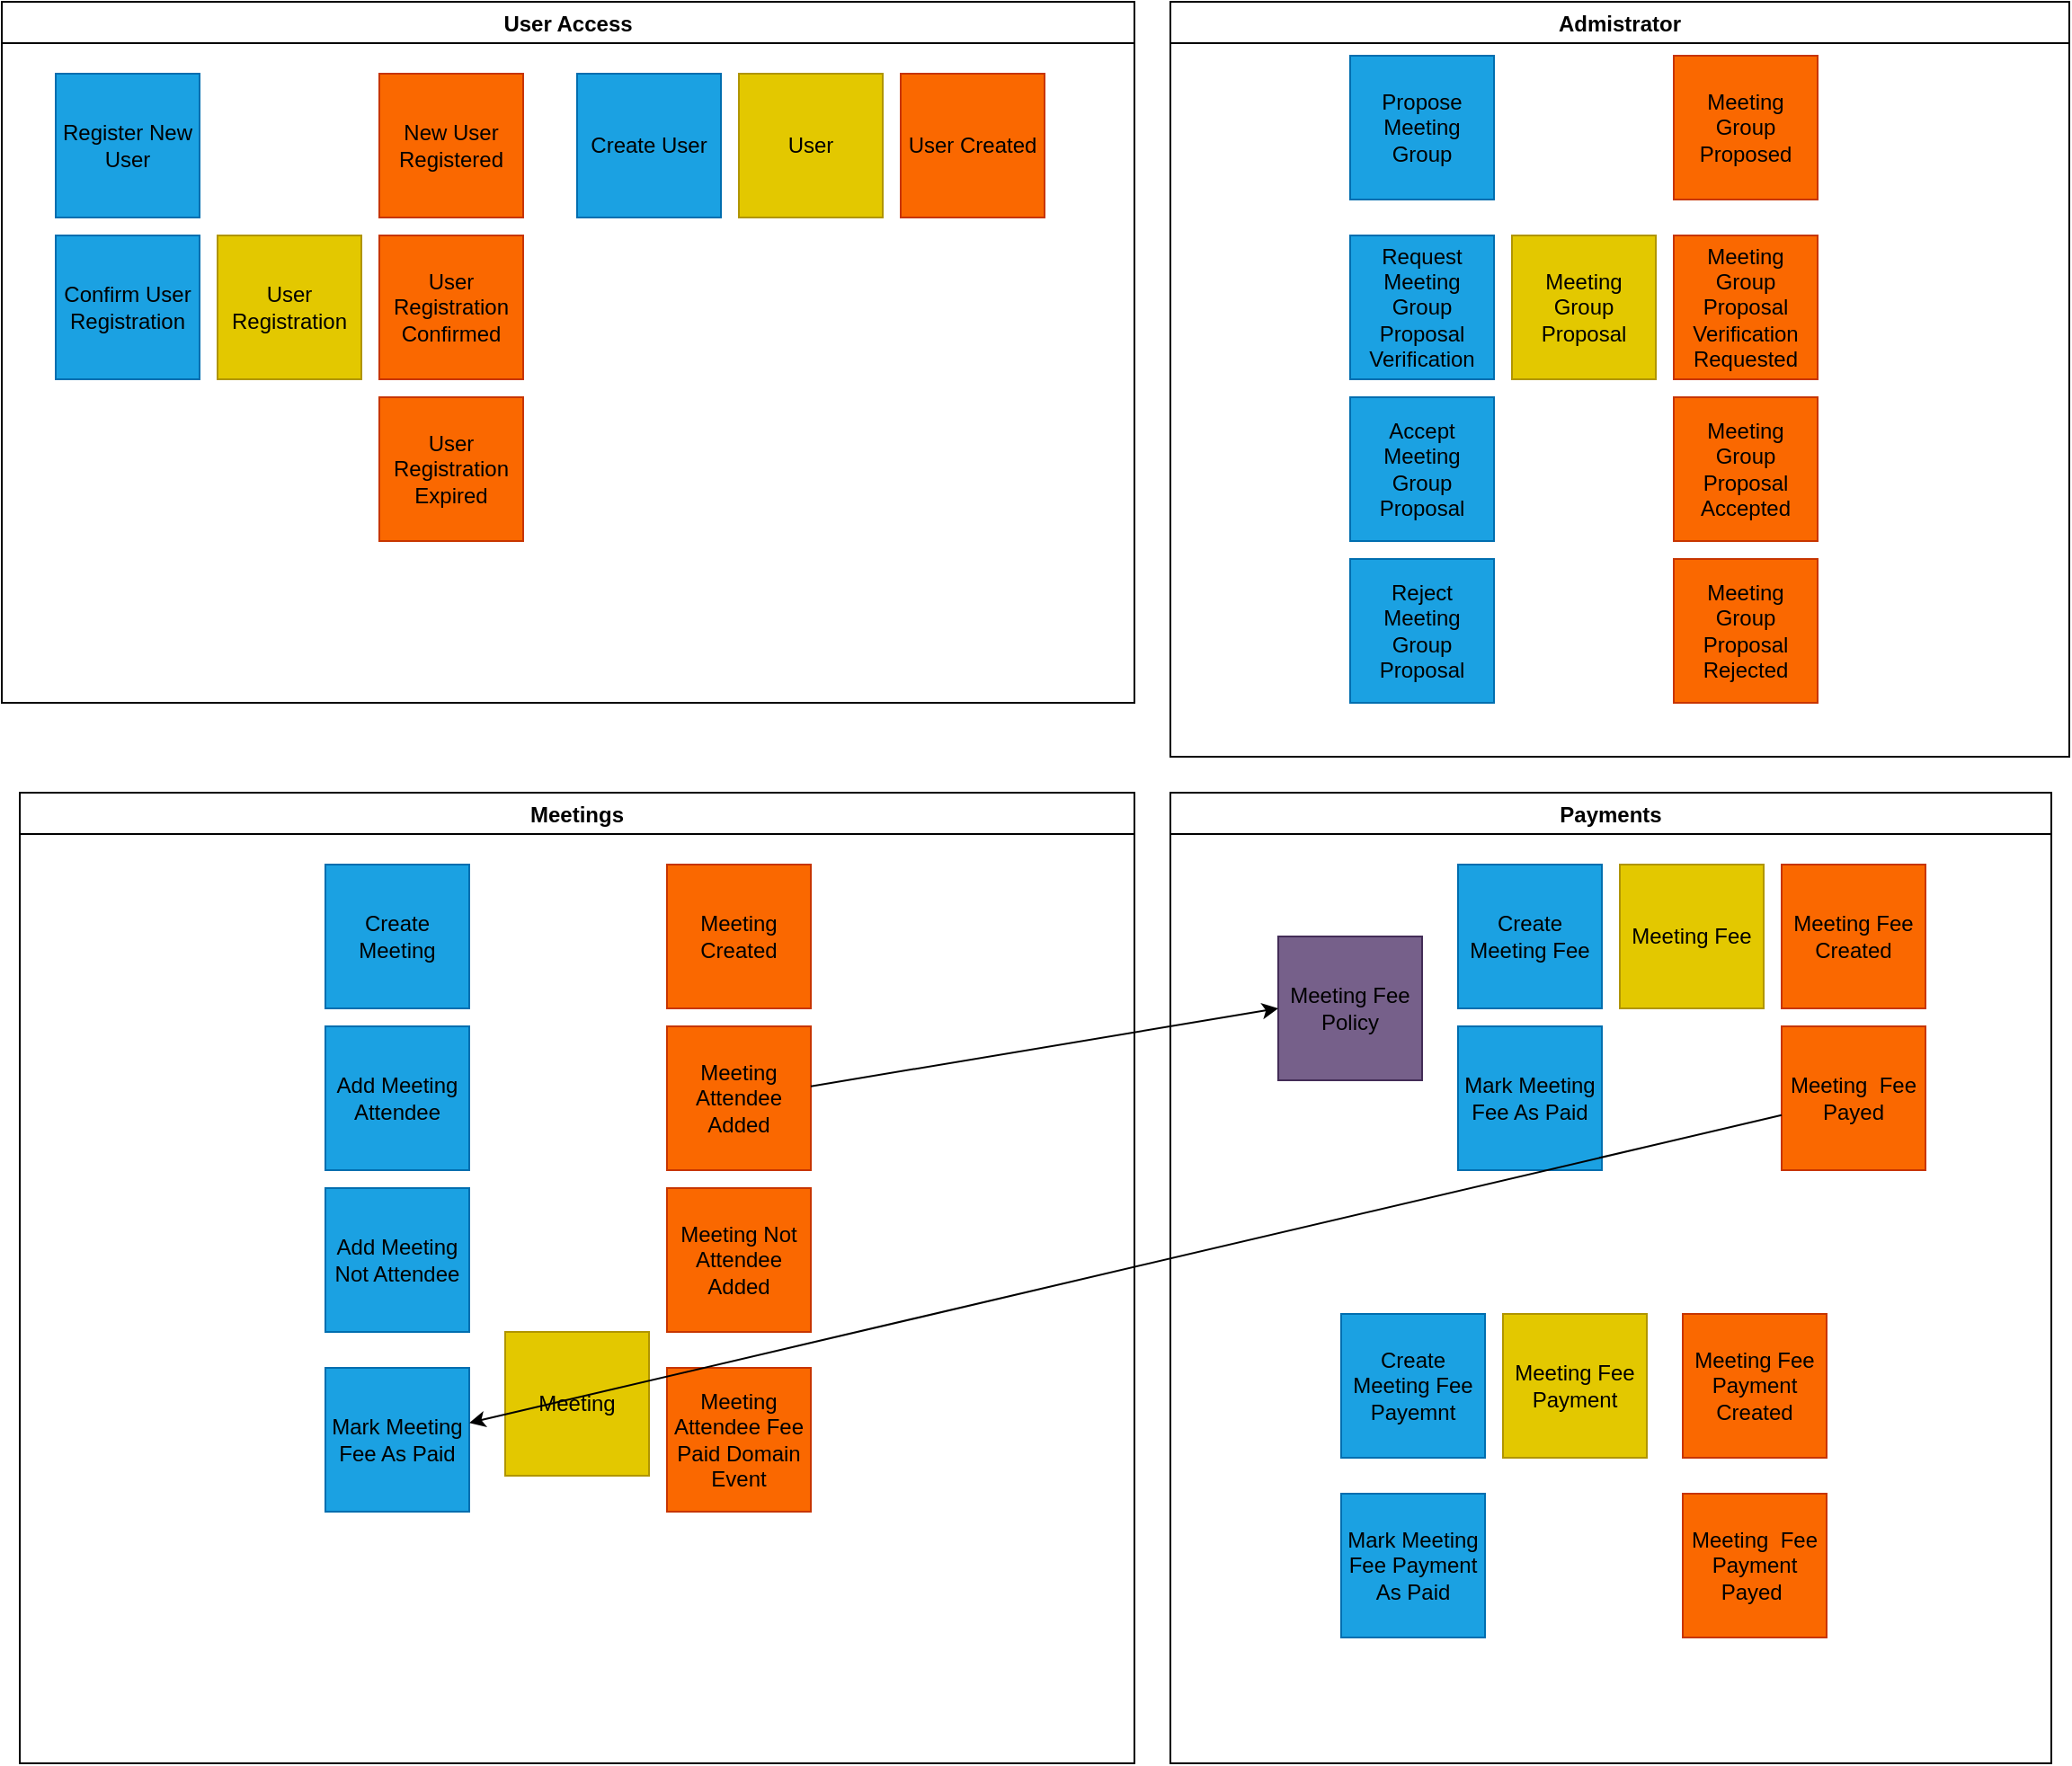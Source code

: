 <mxfile>
    <diagram id="FqpHAh1YXtVMvnXeiiRd" name="第1頁">
        <mxGraphModel dx="1066" dy="790" grid="1" gridSize="10" guides="1" tooltips="1" connect="1" arrows="1" fold="1" page="1" pageScale="1" pageWidth="1200" pageHeight="1600" math="0" shadow="0">
            <root>
                <mxCell id="0"/>
                <mxCell id="1" parent="0"/>
                <mxCell id="3" value="User Access" style="swimlane;" parent="1" vertex="1">
                    <mxGeometry x="50" y="70" width="630" height="390" as="geometry"/>
                </mxCell>
                <mxCell id="7" value="&lt;span style=&quot;color: rgb(0 , 0 , 0)&quot;&gt;User Registration Confirmed&lt;/span&gt;" style="whiteSpace=wrap;html=1;aspect=fixed;fontColor=#000000;fillColor=#fa6800;strokeColor=#C73500;" parent="3" vertex="1">
                    <mxGeometry x="210" y="130" width="80" height="80" as="geometry"/>
                </mxCell>
                <mxCell id="8" value="&lt;span style=&quot;color: rgb(0 , 0 , 0)&quot;&gt;User Registration Expired&lt;/span&gt;" style="whiteSpace=wrap;html=1;aspect=fixed;fontColor=#000000;fillColor=#fa6800;strokeColor=#C73500;" parent="3" vertex="1">
                    <mxGeometry x="210" y="220" width="80" height="80" as="geometry"/>
                </mxCell>
                <mxCell id="9" value="Create User" style="whiteSpace=wrap;html=1;aspect=fixed;fontColor=#000000;fillColor=#1ba1e2;strokeColor=#006EAF;" parent="3" vertex="1">
                    <mxGeometry x="320" y="40" width="80" height="80" as="geometry"/>
                </mxCell>
                <mxCell id="10" value="&lt;span style=&quot;color: rgb(0 , 0 , 0)&quot;&gt;User Created&lt;/span&gt;" style="whiteSpace=wrap;html=1;aspect=fixed;fontColor=#000000;fillColor=#fa6800;strokeColor=#C73500;" parent="3" vertex="1">
                    <mxGeometry x="500" y="40" width="80" height="80" as="geometry"/>
                </mxCell>
                <mxCell id="11" value="User" style="whiteSpace=wrap;html=1;aspect=fixed;fillColor=#e3c800;fontColor=#000000;strokeColor=#B09500;" parent="3" vertex="1">
                    <mxGeometry x="410" y="40" width="80" height="80" as="geometry"/>
                </mxCell>
                <mxCell id="12" value="Register New User" style="whiteSpace=wrap;html=1;aspect=fixed;fillColor=#1ba1e2;fontColor=#000000;strokeColor=#006EAF;" parent="3" vertex="1">
                    <mxGeometry x="30" y="40" width="80" height="80" as="geometry"/>
                </mxCell>
                <mxCell id="13" value="Confirm User Registration" style="whiteSpace=wrap;html=1;aspect=fixed;fontColor=#000000;fillColor=#1ba1e2;strokeColor=#006EAF;" parent="3" vertex="1">
                    <mxGeometry x="30" y="130" width="80" height="80" as="geometry"/>
                </mxCell>
                <mxCell id="14" value="User Registration" style="whiteSpace=wrap;html=1;aspect=fixed;fillColor=#e3c800;fontColor=#000000;strokeColor=#B09500;" parent="3" vertex="1">
                    <mxGeometry x="120" y="130" width="80" height="80" as="geometry"/>
                </mxCell>
                <mxCell id="15" value="&lt;span style=&quot;color: rgb(0 , 0 , 0)&quot;&gt;New User Registered&lt;/span&gt;" style="whiteSpace=wrap;html=1;aspect=fixed;fontColor=#000000;fillColor=#fa6800;strokeColor=#C73500;" parent="3" vertex="1">
                    <mxGeometry x="210" y="40" width="80" height="80" as="geometry"/>
                </mxCell>
                <mxCell id="4" value="Meetings" style="swimlane;startSize=23;" parent="1" vertex="1">
                    <mxGeometry x="60" y="510" width="620" height="540" as="geometry"/>
                </mxCell>
                <mxCell id="25" value="Create Meeting" style="whiteSpace=wrap;html=1;aspect=fixed;fontColor=#000000;fillColor=#1ba1e2;strokeColor=#006EAF;" parent="4" vertex="1">
                    <mxGeometry x="170" y="40" width="80" height="80" as="geometry"/>
                </mxCell>
                <mxCell id="26" value="Meeting" style="whiteSpace=wrap;html=1;aspect=fixed;fillColor=#e3c800;fontColor=#000000;strokeColor=#B09500;" parent="4" vertex="1">
                    <mxGeometry x="270" y="300" width="80" height="80" as="geometry"/>
                </mxCell>
                <mxCell id="27" value="&lt;span style=&quot;color: rgb(0 , 0 , 0)&quot;&gt;Meeting Created&lt;/span&gt;" style="whiteSpace=wrap;html=1;aspect=fixed;fontColor=#000000;fillColor=#fa6800;strokeColor=#C73500;" parent="4" vertex="1">
                    <mxGeometry x="360" y="40" width="80" height="80" as="geometry"/>
                </mxCell>
                <mxCell id="28" value="&lt;span style=&quot;color: rgb(0 , 0 , 0)&quot;&gt;Add Meeting Attendee&lt;/span&gt;" style="whiteSpace=wrap;html=1;aspect=fixed;fillColor=#1ba1e2;fontColor=#ffffff;strokeColor=#006EAF;" parent="4" vertex="1">
                    <mxGeometry x="170" y="130" width="80" height="80" as="geometry"/>
                </mxCell>
                <mxCell id="29" value="&lt;span style=&quot;color: rgb(0 , 0 , 0)&quot;&gt;Add Meeting Not Attendee&lt;/span&gt;" style="whiteSpace=wrap;html=1;aspect=fixed;fillColor=#1ba1e2;fontColor=#ffffff;strokeColor=#006EAF;" parent="4" vertex="1">
                    <mxGeometry x="170" y="220" width="80" height="80" as="geometry"/>
                </mxCell>
                <mxCell id="38" value="&lt;span style=&quot;color: rgb(0 , 0 , 0)&quot;&gt;Meeting Attendee Added&lt;/span&gt;" style="whiteSpace=wrap;html=1;aspect=fixed;fillColor=#fa6800;fontColor=#000000;strokeColor=#C73500;" parent="4" vertex="1">
                    <mxGeometry x="360" y="130" width="80" height="80" as="geometry"/>
                </mxCell>
                <mxCell id="39" value="&lt;span style=&quot;color: rgb(0 , 0 , 0)&quot;&gt;Meeting Not Attendee Added&lt;/span&gt;" style="whiteSpace=wrap;html=1;aspect=fixed;fillColor=#fa6800;fontColor=#000000;strokeColor=#C73500;" parent="4" vertex="1">
                    <mxGeometry x="360" y="220" width="80" height="80" as="geometry"/>
                </mxCell>
                <mxCell id="65" value="&lt;span&gt;Mark Meeting Fee As Paid&lt;/span&gt;" style="whiteSpace=wrap;html=1;aspect=fixed;fontColor=#000000;fillColor=#1ba1e2;strokeColor=#006EAF;" vertex="1" parent="4">
                    <mxGeometry x="170" y="320" width="80" height="80" as="geometry"/>
                </mxCell>
                <mxCell id="66" value="Meeting Attendee Fee Paid Domain Event" style="whiteSpace=wrap;html=1;aspect=fixed;fillColor=#fa6800;fontColor=#000000;strokeColor=#C73500;" vertex="1" parent="4">
                    <mxGeometry x="360" y="320" width="80" height="80" as="geometry"/>
                </mxCell>
                <mxCell id="5" value="Payments" style="swimlane;" parent="1" vertex="1">
                    <mxGeometry x="700" y="510" width="490" height="540" as="geometry"/>
                </mxCell>
                <mxCell id="40" value="Meeting Fee Created" style="whiteSpace=wrap;html=1;aspect=fixed;fillColor=#fa6800;fontColor=#000000;strokeColor=#C73500;" parent="5" vertex="1">
                    <mxGeometry x="340" y="40" width="80" height="80" as="geometry"/>
                </mxCell>
                <mxCell id="41" value="Create Meeting Fee" style="whiteSpace=wrap;html=1;aspect=fixed;fontColor=#000000;fillColor=#1ba1e2;strokeColor=#006EAF;" parent="5" vertex="1">
                    <mxGeometry x="160" y="40" width="80" height="80" as="geometry"/>
                </mxCell>
                <mxCell id="42" value="Meeting Fee" style="whiteSpace=wrap;html=1;aspect=fixed;fillColor=#e3c800;fontColor=#000000;strokeColor=#B09500;" parent="5" vertex="1">
                    <mxGeometry x="250" y="40" width="80" height="80" as="geometry"/>
                </mxCell>
                <mxCell id="43" value="Meeting Fee Payment Created" style="whiteSpace=wrap;html=1;aspect=fixed;fillColor=#fa6800;fontColor=#000000;strokeColor=#C73500;" parent="5" vertex="1">
                    <mxGeometry x="285" y="290" width="80" height="80" as="geometry"/>
                </mxCell>
                <mxCell id="44" value="Create Meeting Fee Payemnt" style="whiteSpace=wrap;html=1;aspect=fixed;fontColor=#000000;fillColor=#1ba1e2;strokeColor=#006EAF;" parent="5" vertex="1">
                    <mxGeometry x="95" y="290" width="80" height="80" as="geometry"/>
                </mxCell>
                <mxCell id="45" value="Meeting Fee Payment" style="whiteSpace=wrap;html=1;aspect=fixed;fillColor=#e3c800;fontColor=#000000;strokeColor=#B09500;" parent="5" vertex="1">
                    <mxGeometry x="185" y="290" width="80" height="80" as="geometry"/>
                </mxCell>
                <mxCell id="46" value="Mark Meeting Fee Payment As Paid" style="whiteSpace=wrap;html=1;aspect=fixed;fontColor=#000000;fillColor=#1ba1e2;strokeColor=#006EAF;" parent="5" vertex="1">
                    <mxGeometry x="95" y="390" width="80" height="80" as="geometry"/>
                </mxCell>
                <mxCell id="47" value="&lt;span style=&quot;color: rgb(0 , 0 , 0)&quot;&gt;Meeting&amp;nbsp; Fee Payment Payed&amp;nbsp;&lt;/span&gt;" style="whiteSpace=wrap;html=1;aspect=fixed;fillColor=#fa6800;fontColor=#000000;strokeColor=#C73500;" parent="5" vertex="1">
                    <mxGeometry x="285" y="390" width="80" height="80" as="geometry"/>
                </mxCell>
                <mxCell id="48" value="&lt;span&gt;Mark Meeting Fee As Paid&lt;/span&gt;" style="whiteSpace=wrap;html=1;aspect=fixed;fontColor=#000000;fillColor=#1ba1e2;strokeColor=#006EAF;" parent="5" vertex="1">
                    <mxGeometry x="160" y="130" width="80" height="80" as="geometry"/>
                </mxCell>
                <mxCell id="49" value="&lt;span style=&quot;color: rgb(0 , 0 , 0)&quot;&gt;Meeting&amp;nbsp; Fee Payed&lt;/span&gt;" style="whiteSpace=wrap;html=1;aspect=fixed;fillColor=#fa6800;fontColor=#000000;strokeColor=#C73500;" parent="5" vertex="1">
                    <mxGeometry x="340" y="130" width="80" height="80" as="geometry"/>
                </mxCell>
                <mxCell id="60" value="Meeting Fee Payment" style="whiteSpace=wrap;html=1;aspect=fixed;fillColor=#e3c800;fontColor=#000000;strokeColor=#B09500;" parent="5" vertex="1">
                    <mxGeometry x="185" y="290" width="80" height="80" as="geometry"/>
                </mxCell>
                <mxCell id="61" value="Meeting Fee Payment Created" style="whiteSpace=wrap;html=1;aspect=fixed;fillColor=#fa6800;fontColor=#000000;strokeColor=#C73500;" parent="5" vertex="1">
                    <mxGeometry x="285" y="290" width="80" height="80" as="geometry"/>
                </mxCell>
                <mxCell id="62" value="Meeting Fee Policy" style="whiteSpace=wrap;html=1;aspect=fixed;fillColor=#76608a;fontColor=#000000;strokeColor=#432D57;" vertex="1" parent="5">
                    <mxGeometry x="60" y="80" width="80" height="80" as="geometry"/>
                </mxCell>
                <mxCell id="6" value="Admistrator" style="swimlane;" parent="1" vertex="1">
                    <mxGeometry x="700" y="70" width="500" height="420" as="geometry"/>
                </mxCell>
                <mxCell id="16" value="Propose Meeting Group" style="whiteSpace=wrap;html=1;aspect=fixed;fontColor=#000000;fillColor=#1ba1e2;strokeColor=#006EAF;" parent="6" vertex="1">
                    <mxGeometry x="100" y="30" width="80" height="80" as="geometry"/>
                </mxCell>
                <mxCell id="17" value="&lt;span style=&quot;color: rgb(0 , 0 , 0)&quot;&gt;Meeting Group Proposed&lt;/span&gt;" style="whiteSpace=wrap;html=1;aspect=fixed;fillColor=#fa6800;fontColor=#000000;strokeColor=#C73500;" parent="6" vertex="1">
                    <mxGeometry x="280" y="30" width="80" height="80" as="geometry"/>
                </mxCell>
                <mxCell id="18" value="Meeting Group Proposal" style="whiteSpace=wrap;html=1;aspect=fixed;fillColor=#e3c800;fontColor=#000000;strokeColor=#B09500;" parent="6" vertex="1">
                    <mxGeometry x="190" y="130" width="80" height="80" as="geometry"/>
                </mxCell>
                <mxCell id="19" value="Request Meeting Group Proposal Verification" style="whiteSpace=wrap;html=1;aspect=fixed;fontColor=#000000;fillColor=#1ba1e2;strokeColor=#006EAF;" parent="6" vertex="1">
                    <mxGeometry x="100" y="130" width="80" height="80" as="geometry"/>
                </mxCell>
                <mxCell id="20" value="&lt;span style=&quot;color: rgb(0 , 0 , 0)&quot;&gt;Meeting Group Proposal Verification Requested&lt;/span&gt;" style="whiteSpace=wrap;html=1;aspect=fixed;fontColor=#000000;fillColor=#fa6800;strokeColor=#C73500;" parent="6" vertex="1">
                    <mxGeometry x="280" y="130" width="80" height="80" as="geometry"/>
                </mxCell>
                <mxCell id="21" value="Accept Meeting Group Proposal" style="whiteSpace=wrap;html=1;aspect=fixed;fontColor=#000000;fillColor=#1ba1e2;strokeColor=#006EAF;" parent="6" vertex="1">
                    <mxGeometry x="100" y="220" width="80" height="80" as="geometry"/>
                </mxCell>
                <mxCell id="22" value="&lt;span style=&quot;color: rgb(0 , 0 , 0)&quot;&gt;Meeting Group Proposal Accepted&lt;/span&gt;" style="whiteSpace=wrap;html=1;aspect=fixed;fontColor=#000000;fillColor=#fa6800;strokeColor=#C73500;" parent="6" vertex="1">
                    <mxGeometry x="280" y="220" width="80" height="80" as="geometry"/>
                </mxCell>
                <mxCell id="23" value="Reject Meeting Group Proposal" style="whiteSpace=wrap;html=1;aspect=fixed;fontColor=#000000;fillColor=#1ba1e2;strokeColor=#006EAF;" parent="6" vertex="1">
                    <mxGeometry x="100" y="310" width="80" height="80" as="geometry"/>
                </mxCell>
                <mxCell id="24" value="&lt;span style=&quot;color: rgb(0 , 0 , 0)&quot;&gt;Meeting Group Proposal Rejected&lt;/span&gt;" style="whiteSpace=wrap;html=1;aspect=fixed;fontColor=#000000;fillColor=#fa6800;strokeColor=#C73500;" parent="6" vertex="1">
                    <mxGeometry x="280" y="310" width="80" height="80" as="geometry"/>
                </mxCell>
                <mxCell id="63" style="edgeStyle=none;html=1;entryX=0;entryY=0.5;entryDx=0;entryDy=0;" edge="1" parent="1" source="38" target="62">
                    <mxGeometry relative="1" as="geometry"/>
                </mxCell>
                <mxCell id="67" style="edgeStyle=none;html=1;" edge="1" parent="1" source="49" target="65">
                    <mxGeometry relative="1" as="geometry"/>
                </mxCell>
            </root>
        </mxGraphModel>
    </diagram>
</mxfile>